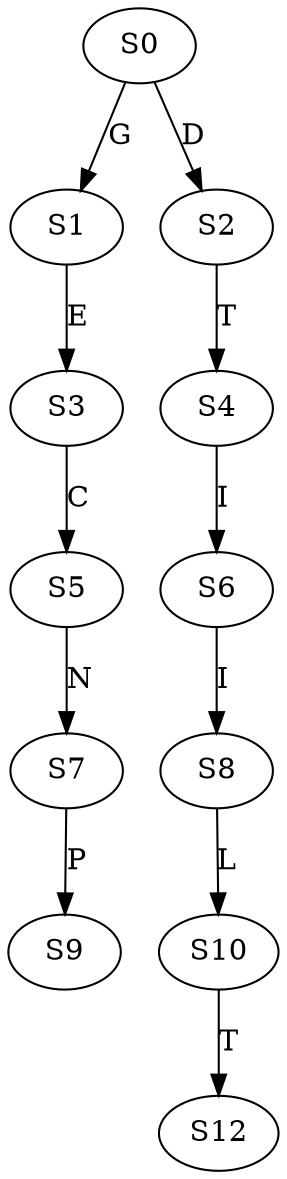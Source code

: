 strict digraph  {
	S0 -> S1 [ label = G ];
	S0 -> S2 [ label = D ];
	S1 -> S3 [ label = E ];
	S2 -> S4 [ label = T ];
	S3 -> S5 [ label = C ];
	S4 -> S6 [ label = I ];
	S5 -> S7 [ label = N ];
	S6 -> S8 [ label = I ];
	S7 -> S9 [ label = P ];
	S8 -> S10 [ label = L ];
	S10 -> S12 [ label = T ];
}
